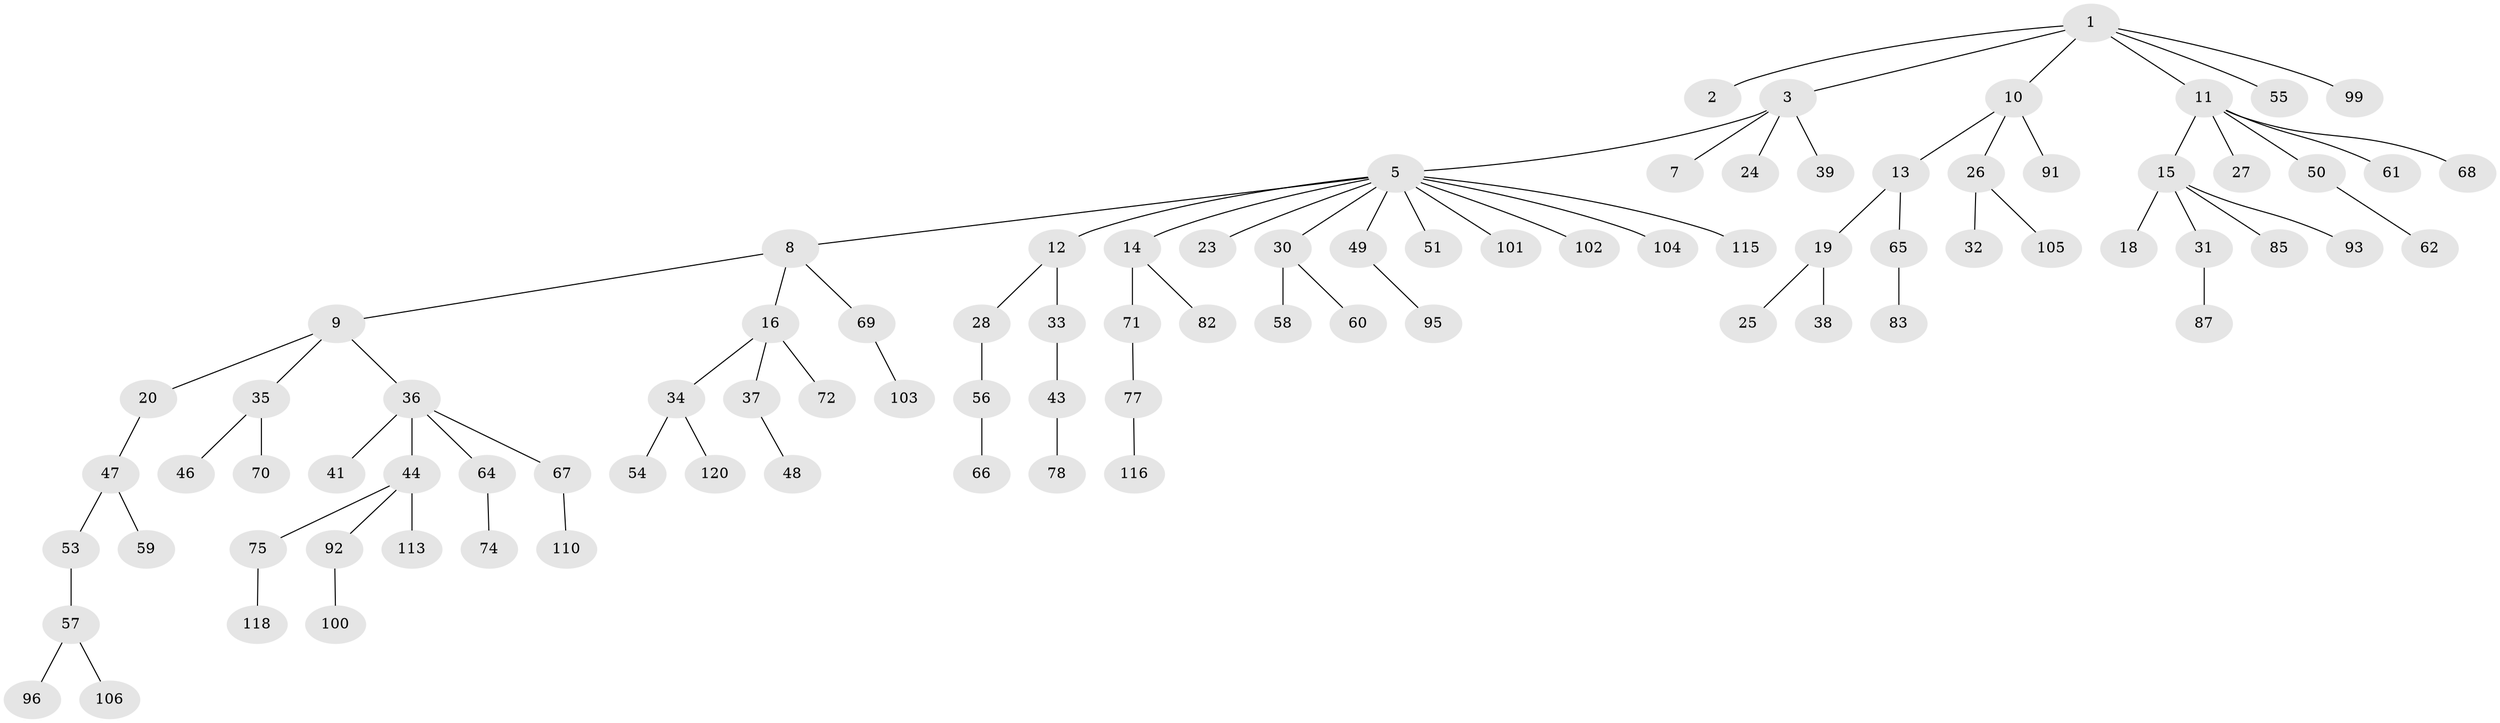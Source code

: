 // Generated by graph-tools (version 1.1) at 2025/52/02/27/25 19:52:10]
// undirected, 88 vertices, 87 edges
graph export_dot {
graph [start="1"]
  node [color=gray90,style=filled];
  1 [super="+4"];
  2;
  3 [super="+6"];
  5 [super="+22"];
  7 [super="+89"];
  8;
  9 [super="+84"];
  10 [super="+97"];
  11 [super="+121"];
  12 [super="+111"];
  13 [super="+29"];
  14 [super="+17"];
  15 [super="+76"];
  16 [super="+21"];
  18 [super="+119"];
  19;
  20;
  23;
  24;
  25 [super="+63"];
  26 [super="+81"];
  27;
  28;
  30 [super="+42"];
  31 [super="+79"];
  32;
  33;
  34 [super="+73"];
  35 [super="+45"];
  36 [super="+40"];
  37;
  38 [super="+88"];
  39;
  41;
  43 [super="+86"];
  44;
  46;
  47 [super="+52"];
  48;
  49 [super="+98"];
  50 [super="+94"];
  51;
  53;
  54 [super="+108"];
  55 [super="+109"];
  56;
  57 [super="+112"];
  58;
  59;
  60;
  61;
  62;
  64;
  65;
  66;
  67 [super="+90"];
  68;
  69;
  70;
  71;
  72;
  74 [super="+80"];
  75 [super="+114"];
  77;
  78;
  82;
  83 [super="+107"];
  85;
  87;
  91;
  92;
  93;
  95;
  96;
  99;
  100;
  101;
  102 [super="+117"];
  103;
  104;
  105;
  106;
  110;
  113;
  115;
  116;
  118;
  120;
  1 -- 2;
  1 -- 3;
  1 -- 55;
  1 -- 99;
  1 -- 10;
  1 -- 11;
  3 -- 5;
  3 -- 7;
  3 -- 24;
  3 -- 39;
  5 -- 8;
  5 -- 12;
  5 -- 14;
  5 -- 23;
  5 -- 104;
  5 -- 115;
  5 -- 49;
  5 -- 51;
  5 -- 101;
  5 -- 102;
  5 -- 30;
  8 -- 9;
  8 -- 16;
  8 -- 69;
  9 -- 20;
  9 -- 35;
  9 -- 36;
  10 -- 13;
  10 -- 26;
  10 -- 91;
  11 -- 15;
  11 -- 27;
  11 -- 50;
  11 -- 61;
  11 -- 68;
  12 -- 28;
  12 -- 33;
  13 -- 19;
  13 -- 65;
  14 -- 71;
  14 -- 82;
  15 -- 18;
  15 -- 31;
  15 -- 85;
  15 -- 93;
  16 -- 72;
  16 -- 34;
  16 -- 37;
  19 -- 25;
  19 -- 38;
  20 -- 47;
  26 -- 32;
  26 -- 105;
  28 -- 56;
  30 -- 60;
  30 -- 58;
  31 -- 87;
  33 -- 43;
  34 -- 54;
  34 -- 120;
  35 -- 46;
  35 -- 70;
  36 -- 64;
  36 -- 41;
  36 -- 67;
  36 -- 44;
  37 -- 48;
  43 -- 78;
  44 -- 75;
  44 -- 92;
  44 -- 113;
  47 -- 53;
  47 -- 59;
  49 -- 95;
  50 -- 62;
  53 -- 57;
  56 -- 66;
  57 -- 96;
  57 -- 106;
  64 -- 74;
  65 -- 83;
  67 -- 110;
  69 -- 103;
  71 -- 77;
  75 -- 118;
  77 -- 116;
  92 -- 100;
}
